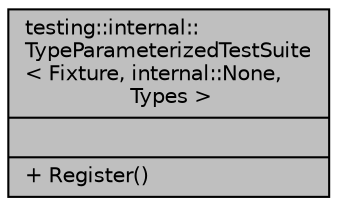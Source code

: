 digraph "testing::internal::TypeParameterizedTestSuite&lt; Fixture, internal::None, Types &gt;"
{
 // LATEX_PDF_SIZE
  bgcolor="transparent";
  edge [fontname="Helvetica",fontsize="10",labelfontname="Helvetica",labelfontsize="10"];
  node [fontname="Helvetica",fontsize="10",shape=record];
  Node1 [label="{testing::internal::\lTypeParameterizedTestSuite\l\< Fixture, internal::None,\l Types \>\n||+ Register()\l}",height=0.2,width=0.4,color="black", fillcolor="grey75", style="filled", fontcolor="black",tooltip=" "];
}

